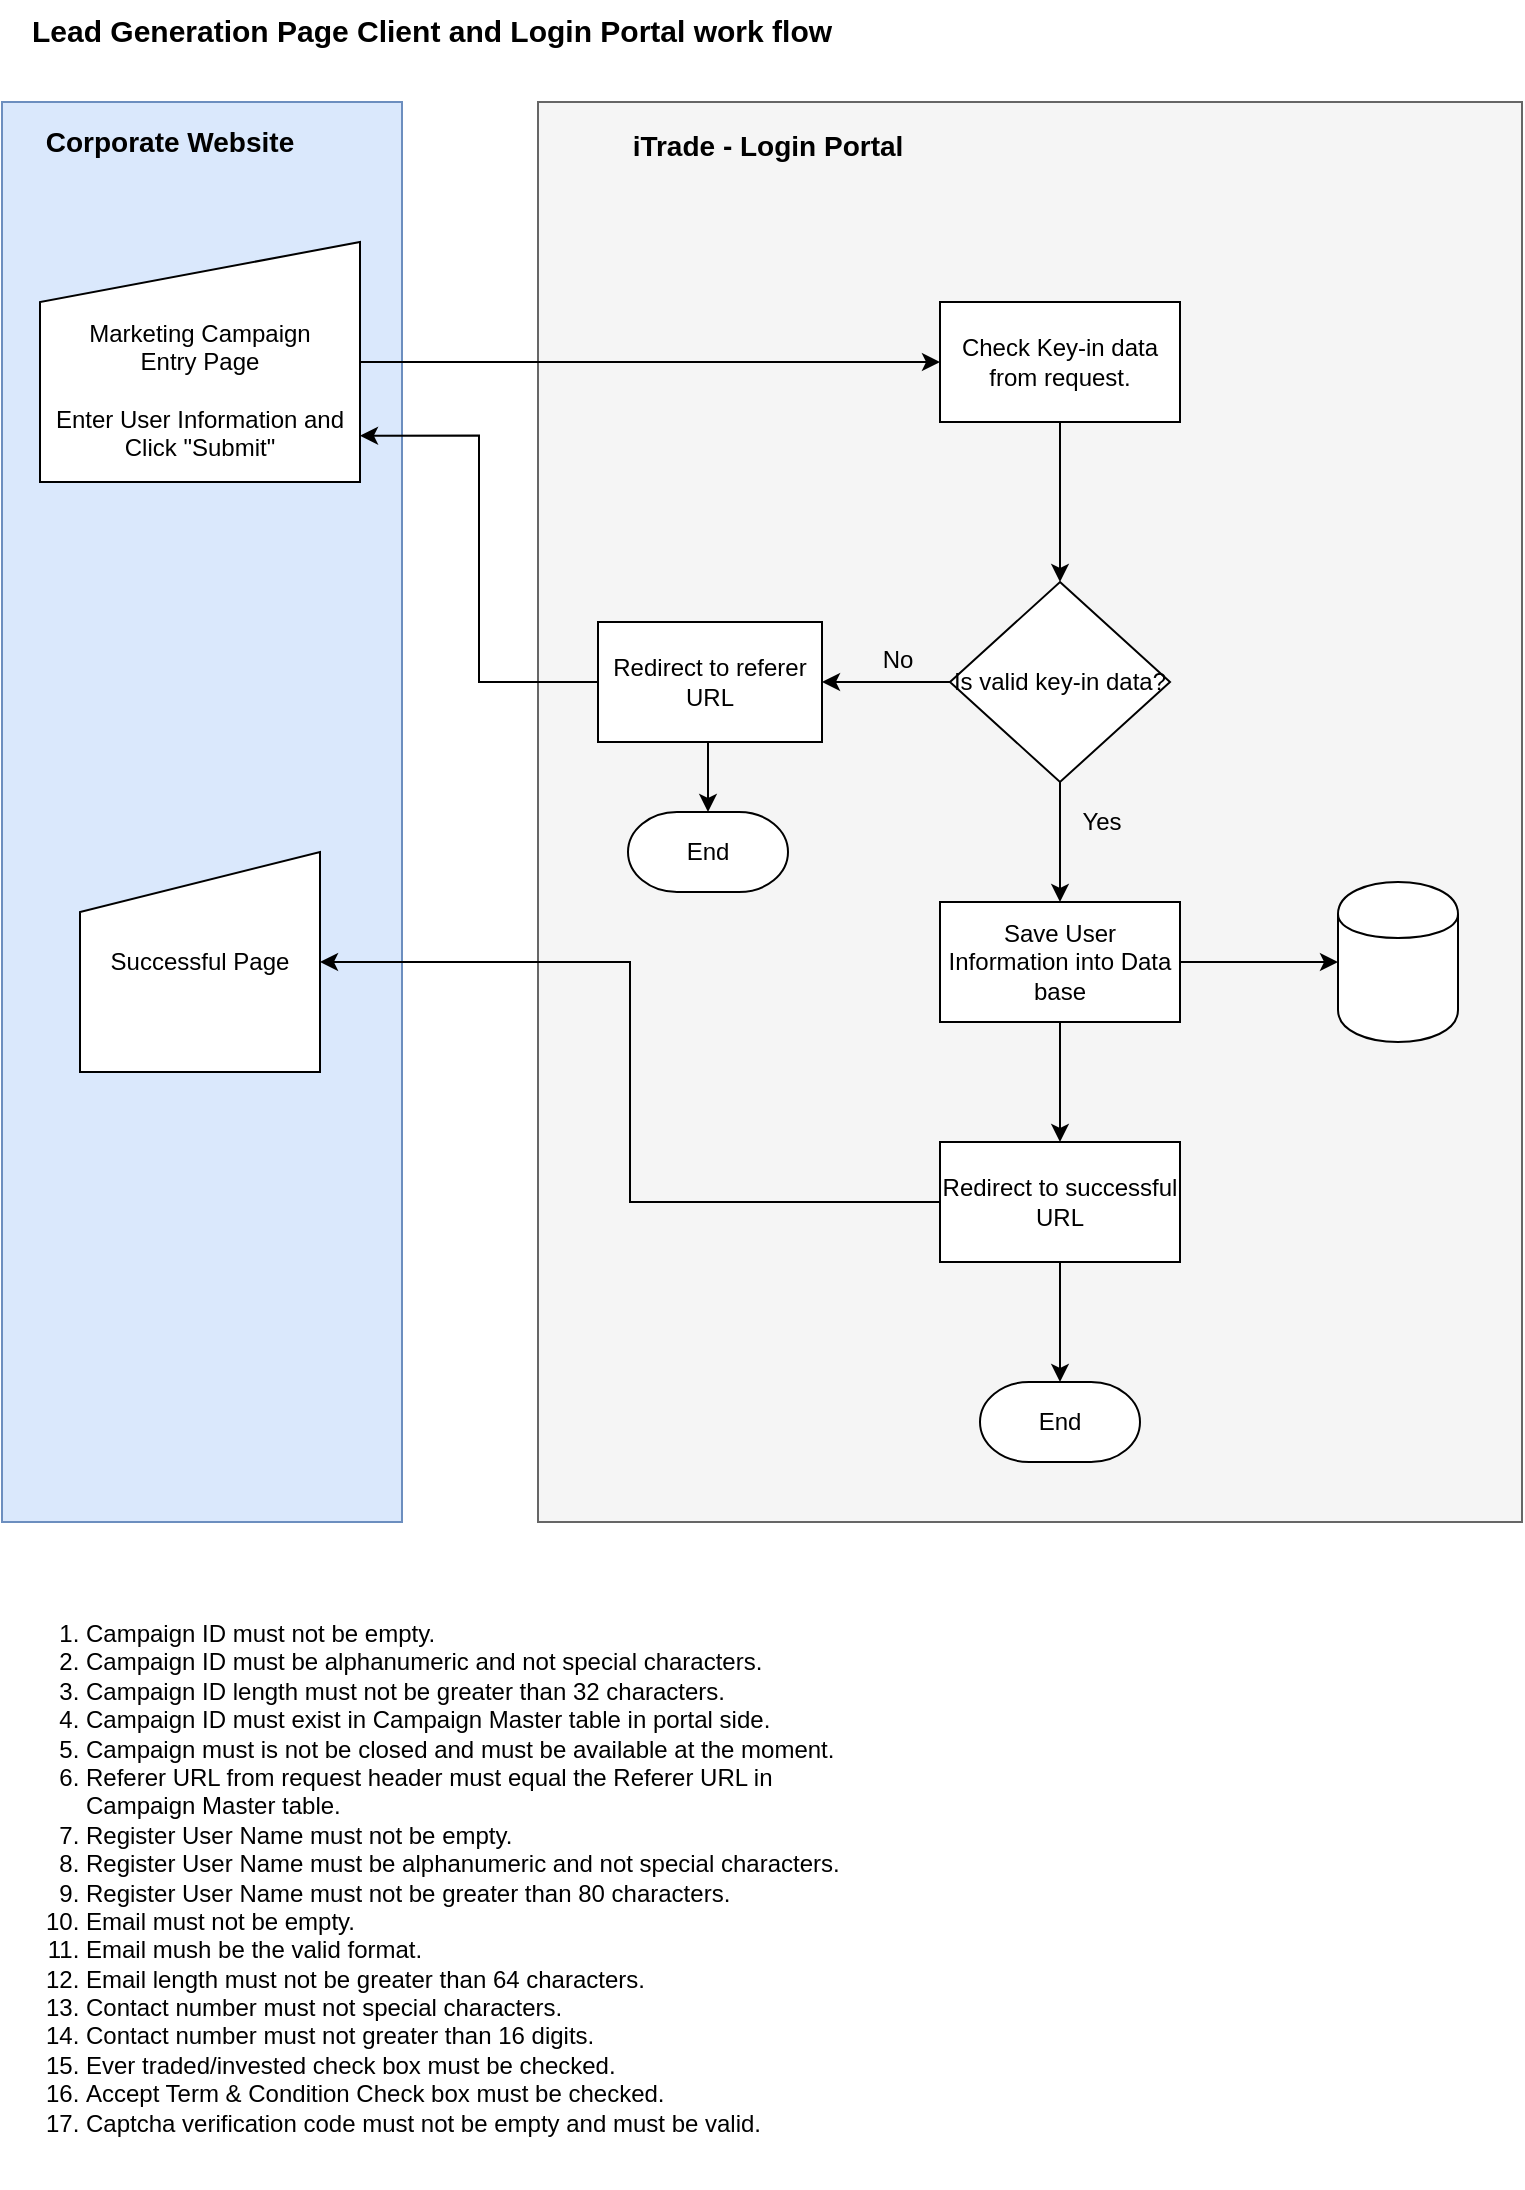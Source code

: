 <mxfile pages="1" version="11.2.9" type="github"><diagram id="myXp3-1IjD0XTQ6LWm3A" name="Page-1"><mxGraphModel dx="782" dy="746" grid="1" gridSize="10" guides="1" tooltips="1" connect="1" arrows="1" fold="1" page="1" pageScale="1" pageWidth="827" pageHeight="1169" math="0" shadow="0"><root><mxCell id="0"/><mxCell id="1" parent="0"/><mxCell id="MqJ0Uh3_kZF0Br_E-Vyp-7" value="" style="rounded=0;whiteSpace=wrap;html=1;fillColor=#f5f5f5;strokeColor=#666666;fontColor=#333333;" vertex="1" parent="1"><mxGeometry x="298" y="77" width="492" height="710" as="geometry"/></mxCell><mxCell id="MqJ0Uh3_kZF0Br_E-Vyp-3" value="" style="rounded=0;whiteSpace=wrap;html=1;fillColor=#dae8fc;strokeColor=#6c8ebf;" vertex="1" parent="1"><mxGeometry x="30" y="77" width="200" height="710" as="geometry"/></mxCell><mxCell id="MqJ0Uh3_kZF0Br_E-Vyp-12" style="edgeStyle=orthogonalEdgeStyle;rounded=0;orthogonalLoop=1;jettySize=auto;html=1;exitX=1;exitY=0.5;exitDx=0;exitDy=0;entryX=0;entryY=0.5;entryDx=0;entryDy=0;" edge="1" parent="1" source="MqJ0Uh3_kZF0Br_E-Vyp-1" target="MqJ0Uh3_kZF0Br_E-Vyp-9"><mxGeometry relative="1" as="geometry"/></mxCell><mxCell id="MqJ0Uh3_kZF0Br_E-Vyp-1" value="&lt;br&gt;&lt;br&gt;Marketing Campaign &lt;br&gt;Entry Page&lt;br&gt;&lt;br&gt;Enter User Information and &lt;br&gt;Click &quot;Submit&quot;" style="shape=manualInput;whiteSpace=wrap;html=1;" vertex="1" parent="1"><mxGeometry x="49" y="147" width="160" height="120" as="geometry"/></mxCell><mxCell id="MqJ0Uh3_kZF0Br_E-Vyp-4" value="&lt;b&gt;&lt;font style=&quot;font-size: 14px&quot;&gt;Corporate Website&lt;/font&gt;&lt;/b&gt;" style="text;html=1;strokeColor=none;fillColor=none;align=center;verticalAlign=middle;whiteSpace=wrap;rounded=0;" vertex="1" parent="1"><mxGeometry x="39" y="85.5" width="150" height="23" as="geometry"/></mxCell><mxCell id="MqJ0Uh3_kZF0Br_E-Vyp-8" value="&lt;b&gt;&lt;font style=&quot;font-size: 14px&quot;&gt;iTrade - Login Portal&lt;/font&gt;&lt;/b&gt;" style="text;html=1;strokeColor=none;fillColor=none;align=center;verticalAlign=middle;whiteSpace=wrap;rounded=0;" vertex="1" parent="1"><mxGeometry x="313" y="88.5" width="200" height="20" as="geometry"/></mxCell><mxCell id="MqJ0Uh3_kZF0Br_E-Vyp-22" style="edgeStyle=orthogonalEdgeStyle;rounded=0;orthogonalLoop=1;jettySize=auto;html=1;exitX=0.5;exitY=1;exitDx=0;exitDy=0;entryX=0.5;entryY=0;entryDx=0;entryDy=0;" edge="1" parent="1" source="MqJ0Uh3_kZF0Br_E-Vyp-9" target="MqJ0Uh3_kZF0Br_E-Vyp-13"><mxGeometry relative="1" as="geometry"/></mxCell><mxCell id="MqJ0Uh3_kZF0Br_E-Vyp-9" value="Check Key-in data from request." style="rounded=0;whiteSpace=wrap;html=1;" vertex="1" parent="1"><mxGeometry x="499" y="177" width="120" height="60" as="geometry"/></mxCell><mxCell id="MqJ0Uh3_kZF0Br_E-Vyp-16" style="edgeStyle=orthogonalEdgeStyle;rounded=0;orthogonalLoop=1;jettySize=auto;html=1;entryX=1;entryY=0.807;entryDx=0;entryDy=0;entryPerimeter=0;exitX=0;exitY=0.5;exitDx=0;exitDy=0;" edge="1" parent="1" source="MqJ0Uh3_kZF0Br_E-Vyp-20" target="MqJ0Uh3_kZF0Br_E-Vyp-1"><mxGeometry relative="1" as="geometry"/></mxCell><mxCell id="MqJ0Uh3_kZF0Br_E-Vyp-21" style="edgeStyle=orthogonalEdgeStyle;rounded=0;orthogonalLoop=1;jettySize=auto;html=1;exitX=0;exitY=0.5;exitDx=0;exitDy=0;entryX=1;entryY=0.5;entryDx=0;entryDy=0;" edge="1" parent="1" source="MqJ0Uh3_kZF0Br_E-Vyp-13" target="MqJ0Uh3_kZF0Br_E-Vyp-20"><mxGeometry relative="1" as="geometry"/></mxCell><mxCell id="MqJ0Uh3_kZF0Br_E-Vyp-28" style="edgeStyle=orthogonalEdgeStyle;rounded=0;orthogonalLoop=1;jettySize=auto;html=1;exitX=0.5;exitY=1;exitDx=0;exitDy=0;entryX=0.5;entryY=0;entryDx=0;entryDy=0;" edge="1" parent="1" source="MqJ0Uh3_kZF0Br_E-Vyp-13" target="MqJ0Uh3_kZF0Br_E-Vyp-14"><mxGeometry relative="1" as="geometry"/></mxCell><mxCell id="MqJ0Uh3_kZF0Br_E-Vyp-13" value="Is valid key-in data?" style="rhombus;whiteSpace=wrap;html=1;" vertex="1" parent="1"><mxGeometry x="504" y="317" width="110" height="100" as="geometry"/></mxCell><mxCell id="MqJ0Uh3_kZF0Br_E-Vyp-29" style="edgeStyle=orthogonalEdgeStyle;rounded=0;orthogonalLoop=1;jettySize=auto;html=1;exitX=1;exitY=0.5;exitDx=0;exitDy=0;" edge="1" parent="1" source="MqJ0Uh3_kZF0Br_E-Vyp-14" target="MqJ0Uh3_kZF0Br_E-Vyp-23"><mxGeometry relative="1" as="geometry"/></mxCell><mxCell id="MqJ0Uh3_kZF0Br_E-Vyp-31" style="edgeStyle=orthogonalEdgeStyle;rounded=0;orthogonalLoop=1;jettySize=auto;html=1;exitX=0.5;exitY=1;exitDx=0;exitDy=0;" edge="1" parent="1" source="MqJ0Uh3_kZF0Br_E-Vyp-14" target="MqJ0Uh3_kZF0Br_E-Vyp-30"><mxGeometry relative="1" as="geometry"/></mxCell><mxCell id="MqJ0Uh3_kZF0Br_E-Vyp-14" value="Save User Information into Data base" style="rounded=0;whiteSpace=wrap;html=1;" vertex="1" parent="1"><mxGeometry x="499" y="477" width="120" height="60" as="geometry"/></mxCell><mxCell id="MqJ0Uh3_kZF0Br_E-Vyp-18" value="Yes" style="text;html=1;strokeColor=none;fillColor=none;align=center;verticalAlign=middle;whiteSpace=wrap;rounded=0;" vertex="1" parent="1"><mxGeometry x="560" y="427" width="40" height="20" as="geometry"/></mxCell><mxCell id="MqJ0Uh3_kZF0Br_E-Vyp-19" value="No" style="text;html=1;strokeColor=none;fillColor=none;align=center;verticalAlign=middle;whiteSpace=wrap;rounded=0;" vertex="1" parent="1"><mxGeometry x="458" y="346" width="40" height="20" as="geometry"/></mxCell><mxCell id="MqJ0Uh3_kZF0Br_E-Vyp-35" style="edgeStyle=orthogonalEdgeStyle;rounded=0;orthogonalLoop=1;jettySize=auto;html=1;exitX=0.5;exitY=1;exitDx=0;exitDy=0;entryX=0.5;entryY=0;entryDx=0;entryDy=0;entryPerimeter=0;" edge="1" parent="1" source="MqJ0Uh3_kZF0Br_E-Vyp-20" target="MqJ0Uh3_kZF0Br_E-Vyp-34"><mxGeometry relative="1" as="geometry"/></mxCell><mxCell id="MqJ0Uh3_kZF0Br_E-Vyp-20" value="Redirect to referer URL" style="rounded=0;whiteSpace=wrap;html=1;" vertex="1" parent="1"><mxGeometry x="328" y="337" width="112" height="60" as="geometry"/></mxCell><mxCell id="MqJ0Uh3_kZF0Br_E-Vyp-23" value="" style="shape=cylinder;whiteSpace=wrap;html=1;boundedLbl=1;backgroundOutline=1;" vertex="1" parent="1"><mxGeometry x="698" y="467" width="60" height="80" as="geometry"/></mxCell><mxCell id="MqJ0Uh3_kZF0Br_E-Vyp-25" value="End" style="strokeWidth=1;html=1;shape=mxgraph.flowchart.terminator;whiteSpace=wrap;" vertex="1" parent="1"><mxGeometry x="519" y="717" width="80" height="40" as="geometry"/></mxCell><mxCell id="MqJ0Uh3_kZF0Br_E-Vyp-33" style="edgeStyle=orthogonalEdgeStyle;rounded=0;orthogonalLoop=1;jettySize=auto;html=1;exitX=0;exitY=0.5;exitDx=0;exitDy=0;entryX=1;entryY=0.5;entryDx=0;entryDy=0;" edge="1" parent="1" source="MqJ0Uh3_kZF0Br_E-Vyp-30" target="MqJ0Uh3_kZF0Br_E-Vyp-32"><mxGeometry relative="1" as="geometry"/></mxCell><mxCell id="MqJ0Uh3_kZF0Br_E-Vyp-37" style="edgeStyle=orthogonalEdgeStyle;rounded=0;orthogonalLoop=1;jettySize=auto;html=1;exitX=0.5;exitY=1;exitDx=0;exitDy=0;entryX=0.5;entryY=0;entryDx=0;entryDy=0;entryPerimeter=0;" edge="1" parent="1" source="MqJ0Uh3_kZF0Br_E-Vyp-30" target="MqJ0Uh3_kZF0Br_E-Vyp-25"><mxGeometry relative="1" as="geometry"/></mxCell><mxCell id="MqJ0Uh3_kZF0Br_E-Vyp-30" value="Redirect to successful URL" style="rounded=0;whiteSpace=wrap;html=1;" vertex="1" parent="1"><mxGeometry x="499" y="597" width="120" height="60" as="geometry"/></mxCell><mxCell id="MqJ0Uh3_kZF0Br_E-Vyp-32" value="Successful Page" style="shape=manualInput;whiteSpace=wrap;html=1;strokeWidth=1;" vertex="1" parent="1"><mxGeometry x="69" y="452" width="120" height="110" as="geometry"/></mxCell><mxCell id="MqJ0Uh3_kZF0Br_E-Vyp-34" value="End" style="strokeWidth=1;html=1;shape=mxgraph.flowchart.terminator;whiteSpace=wrap;" vertex="1" parent="1"><mxGeometry x="343" y="432" width="80" height="40" as="geometry"/></mxCell><mxCell id="MqJ0Uh3_kZF0Br_E-Vyp-39" value="&lt;b&gt;&lt;font style=&quot;font-size: 15px&quot;&gt;Lead Generation Page Client and Login Portal work flow&lt;/font&gt;&lt;/b&gt;" style="text;html=1;strokeColor=none;fillColor=none;align=center;verticalAlign=middle;whiteSpace=wrap;rounded=0;" vertex="1" parent="1"><mxGeometry x="40" y="26" width="410" height="30" as="geometry"/></mxCell><mxCell id="MqJ0Uh3_kZF0Br_E-Vyp-40" value="&lt;ol&gt;&lt;li&gt;Campaign ID must not be empty.&lt;br&gt;&lt;/li&gt;&lt;li&gt;Campaign ID must be alphanumeric and not special characters.&lt;/li&gt;&lt;li&gt;Campaign ID length must not be greater than 32 characters.&lt;/li&gt;&lt;li&gt;Campaign ID must exist in Campaign Master table in portal side.&lt;/li&gt;&lt;li&gt;Campaign must is not be closed and must be available at the moment.&lt;/li&gt;&lt;li&gt;Referer URL from request header must equal the Referer URL in Campaign Master table.&lt;/li&gt;&lt;li&gt;Register User Name must not be empty.&lt;/li&gt;&lt;li&gt;Register User Name&amp;nbsp;must be alphanumeric and not special characters.&lt;/li&gt;&lt;li&gt;Register User Name&amp;nbsp;must not be greater than 80 characters.&lt;/li&gt;&lt;li&gt;Email must not be empty.&lt;/li&gt;&lt;li&gt;Email mush be the valid format.&lt;/li&gt;&lt;li&gt;Email length must not be greater than 64 characters.&lt;/li&gt;&lt;li&gt;Contact number must not special characters.&lt;/li&gt;&lt;li&gt;Contact number must not greater than 16 digits.&lt;/li&gt;&lt;li&gt;Ever traded/invested check box must be checked.&lt;br&gt;&lt;/li&gt;&lt;li&gt;Accept Term &amp;amp; Condition Check box must be checked.&lt;/li&gt;&lt;li&gt;Captcha verification code must not be empty and must be valid.&lt;/li&gt;&lt;/ol&gt;" style="text;strokeColor=none;fillColor=none;html=1;whiteSpace=wrap;verticalAlign=middle;overflow=hidden;align=left;" vertex="1" parent="1"><mxGeometry x="30" y="810" width="430" height="310" as="geometry"/></mxCell></root></mxGraphModel></diagram></mxfile>